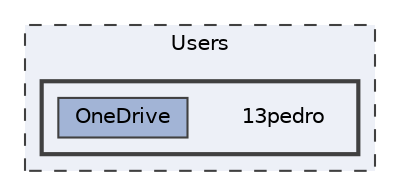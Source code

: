 digraph "C:/Users/13pedro"
{
 // LATEX_PDF_SIZE
  bgcolor="transparent";
  edge [fontname=Helvetica,fontsize=10,labelfontname=Helvetica,labelfontsize=10];
  node [fontname=Helvetica,fontsize=10,shape=box,height=0.2,width=0.4];
  compound=true
  subgraph clusterdir_d522931ffa1371640980b621734a4381 {
    graph [ bgcolor="#edf0f7", pencolor="grey25", label="Users", fontname=Helvetica,fontsize=10 style="filled,dashed", URL="dir_d522931ffa1371640980b621734a4381.html",tooltip=""]
  subgraph clusterdir_1364692208ffc876aa4c83158cf53586 {
    graph [ bgcolor="#edf0f7", pencolor="grey25", label="", fontname=Helvetica,fontsize=10 style="filled,bold", URL="dir_1364692208ffc876aa4c83158cf53586.html",tooltip=""]
    dir_1364692208ffc876aa4c83158cf53586 [shape=plaintext, label="13pedro"];
  dir_c33bbaef726e1e828c9defde614231f1 [label="OneDrive", fillcolor="#a2b4d6", color="grey25", style="filled", URL="dir_c33bbaef726e1e828c9defde614231f1.html",tooltip=""];
  }
  }
}
